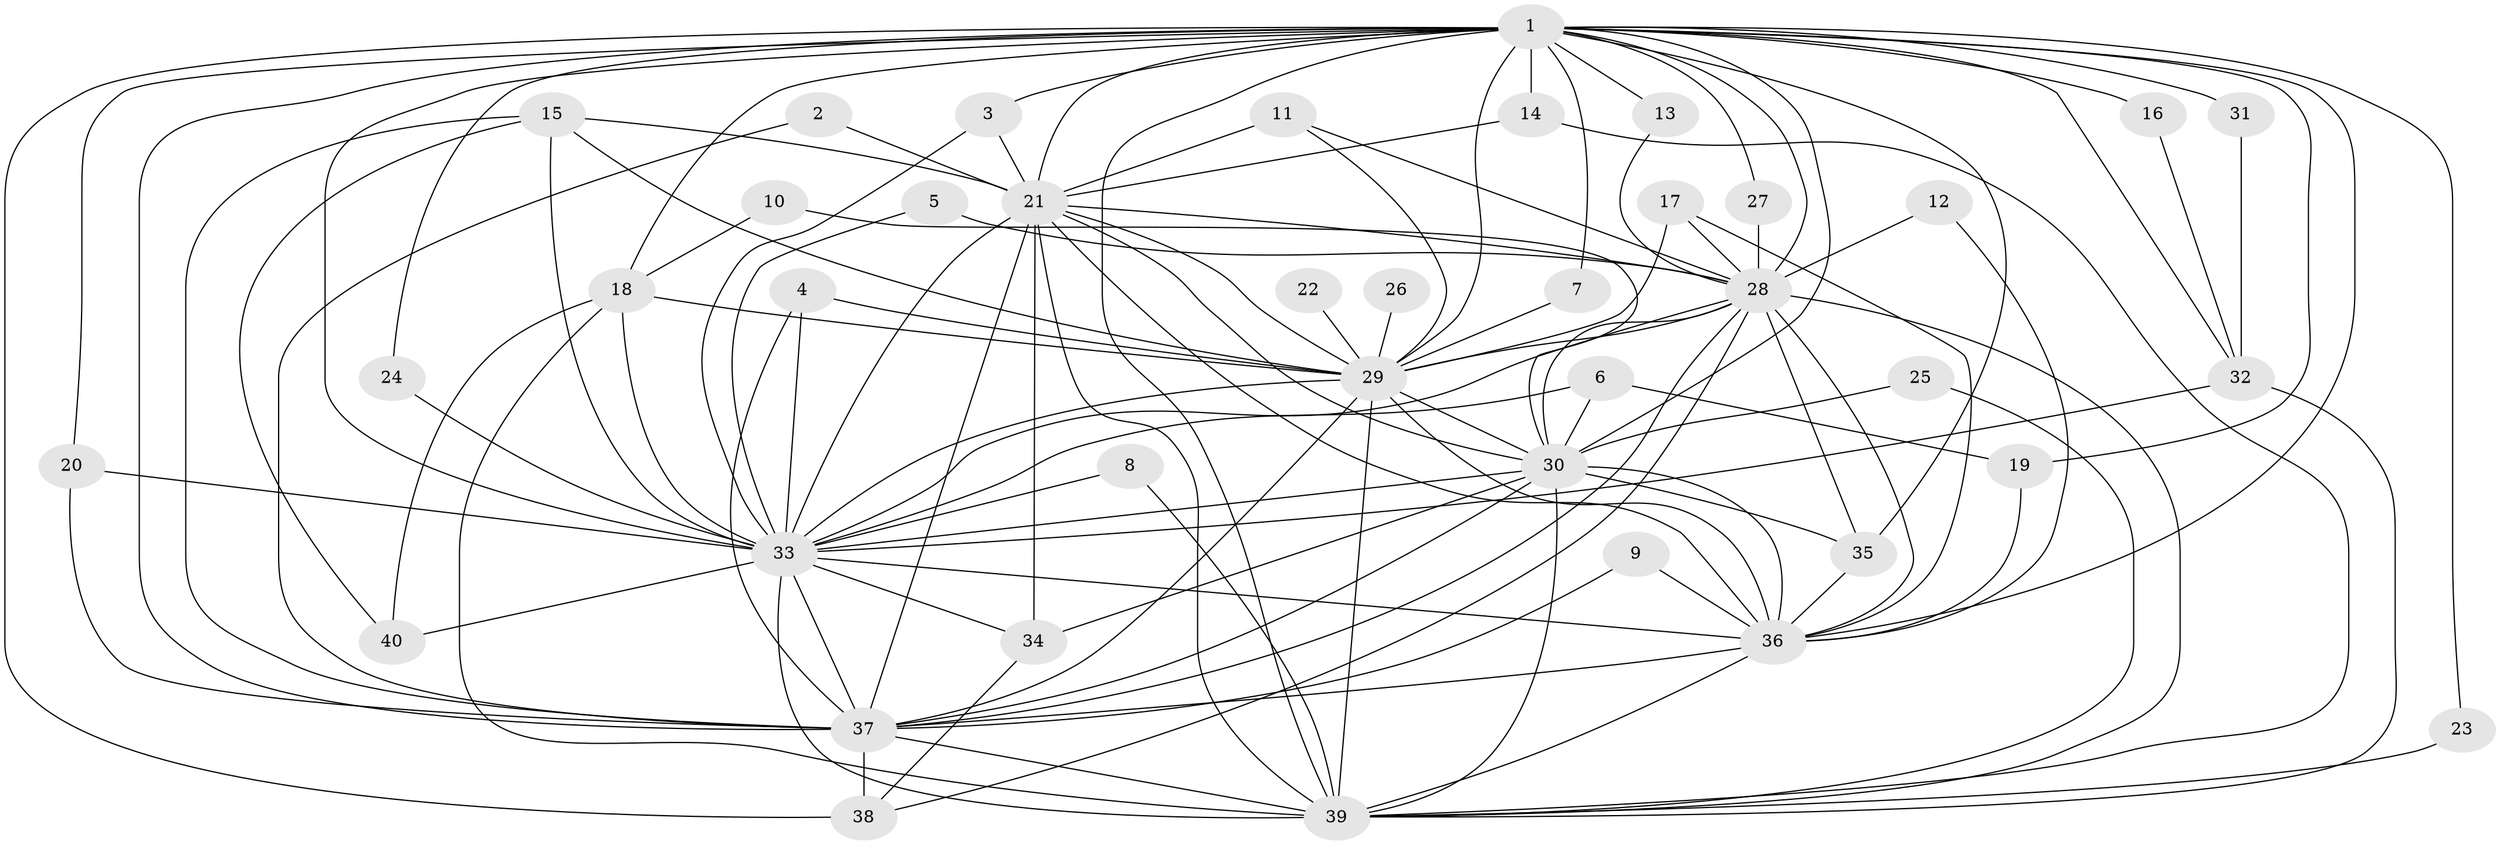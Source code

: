 // original degree distribution, {11: 0.012658227848101266, 31: 0.012658227848101266, 20: 0.02531645569620253, 16: 0.0379746835443038, 22: 0.012658227848101266, 18: 0.012658227848101266, 17: 0.012658227848101266, 2: 0.5189873417721519, 3: 0.22784810126582278, 6: 0.012658227848101266, 4: 0.10126582278481013, 5: 0.012658227848101266}
// Generated by graph-tools (version 1.1) at 2025/25/03/09/25 03:25:37]
// undirected, 40 vertices, 114 edges
graph export_dot {
graph [start="1"]
  node [color=gray90,style=filled];
  1;
  2;
  3;
  4;
  5;
  6;
  7;
  8;
  9;
  10;
  11;
  12;
  13;
  14;
  15;
  16;
  17;
  18;
  19;
  20;
  21;
  22;
  23;
  24;
  25;
  26;
  27;
  28;
  29;
  30;
  31;
  32;
  33;
  34;
  35;
  36;
  37;
  38;
  39;
  40;
  1 -- 3 [weight=1.0];
  1 -- 7 [weight=1.0];
  1 -- 13 [weight=2.0];
  1 -- 14 [weight=1.0];
  1 -- 16 [weight=1.0];
  1 -- 18 [weight=1.0];
  1 -- 19 [weight=1.0];
  1 -- 20 [weight=1.0];
  1 -- 21 [weight=2.0];
  1 -- 23 [weight=1.0];
  1 -- 24 [weight=1.0];
  1 -- 27 [weight=1.0];
  1 -- 28 [weight=2.0];
  1 -- 29 [weight=2.0];
  1 -- 30 [weight=4.0];
  1 -- 31 [weight=1.0];
  1 -- 32 [weight=1.0];
  1 -- 33 [weight=4.0];
  1 -- 35 [weight=1.0];
  1 -- 36 [weight=3.0];
  1 -- 37 [weight=2.0];
  1 -- 38 [weight=2.0];
  1 -- 39 [weight=3.0];
  2 -- 21 [weight=1.0];
  2 -- 37 [weight=1.0];
  3 -- 21 [weight=1.0];
  3 -- 33 [weight=1.0];
  4 -- 29 [weight=1.0];
  4 -- 33 [weight=1.0];
  4 -- 37 [weight=1.0];
  5 -- 28 [weight=1.0];
  5 -- 33 [weight=1.0];
  6 -- 19 [weight=1.0];
  6 -- 30 [weight=1.0];
  6 -- 33 [weight=1.0];
  7 -- 29 [weight=1.0];
  8 -- 33 [weight=1.0];
  8 -- 39 [weight=1.0];
  9 -- 36 [weight=1.0];
  9 -- 37 [weight=1.0];
  10 -- 18 [weight=1.0];
  10 -- 30 [weight=1.0];
  11 -- 21 [weight=2.0];
  11 -- 28 [weight=1.0];
  11 -- 29 [weight=1.0];
  12 -- 28 [weight=1.0];
  12 -- 36 [weight=1.0];
  13 -- 28 [weight=1.0];
  14 -- 21 [weight=1.0];
  14 -- 39 [weight=1.0];
  15 -- 21 [weight=1.0];
  15 -- 29 [weight=1.0];
  15 -- 33 [weight=1.0];
  15 -- 37 [weight=1.0];
  15 -- 40 [weight=1.0];
  16 -- 32 [weight=1.0];
  17 -- 28 [weight=1.0];
  17 -- 29 [weight=1.0];
  17 -- 36 [weight=1.0];
  18 -- 29 [weight=1.0];
  18 -- 33 [weight=1.0];
  18 -- 39 [weight=1.0];
  18 -- 40 [weight=1.0];
  19 -- 36 [weight=1.0];
  20 -- 33 [weight=1.0];
  20 -- 37 [weight=2.0];
  21 -- 28 [weight=1.0];
  21 -- 29 [weight=2.0];
  21 -- 30 [weight=1.0];
  21 -- 33 [weight=1.0];
  21 -- 34 [weight=1.0];
  21 -- 36 [weight=2.0];
  21 -- 37 [weight=2.0];
  21 -- 39 [weight=2.0];
  22 -- 29 [weight=1.0];
  23 -- 39 [weight=1.0];
  24 -- 33 [weight=1.0];
  25 -- 30 [weight=1.0];
  25 -- 39 [weight=1.0];
  26 -- 29 [weight=1.0];
  27 -- 28 [weight=1.0];
  28 -- 29 [weight=1.0];
  28 -- 30 [weight=1.0];
  28 -- 33 [weight=2.0];
  28 -- 35 [weight=1.0];
  28 -- 36 [weight=1.0];
  28 -- 37 [weight=1.0];
  28 -- 38 [weight=1.0];
  28 -- 39 [weight=1.0];
  29 -- 30 [weight=1.0];
  29 -- 33 [weight=1.0];
  29 -- 36 [weight=3.0];
  29 -- 37 [weight=1.0];
  29 -- 39 [weight=1.0];
  30 -- 33 [weight=1.0];
  30 -- 34 [weight=1.0];
  30 -- 35 [weight=1.0];
  30 -- 36 [weight=1.0];
  30 -- 37 [weight=1.0];
  30 -- 39 [weight=1.0];
  31 -- 32 [weight=1.0];
  32 -- 33 [weight=2.0];
  32 -- 39 [weight=1.0];
  33 -- 34 [weight=1.0];
  33 -- 36 [weight=1.0];
  33 -- 37 [weight=1.0];
  33 -- 39 [weight=1.0];
  33 -- 40 [weight=1.0];
  34 -- 38 [weight=1.0];
  35 -- 36 [weight=1.0];
  36 -- 37 [weight=1.0];
  36 -- 39 [weight=1.0];
  37 -- 38 [weight=1.0];
  37 -- 39 [weight=1.0];
}
